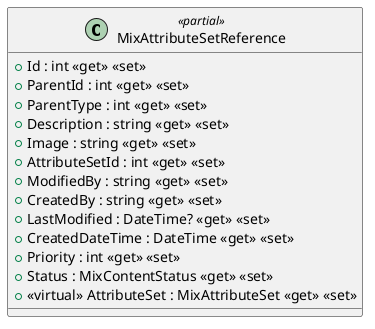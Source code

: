 @startuml
class MixAttributeSetReference <<partial>> {
    + Id : int <<get>> <<set>>
    + ParentId : int <<get>> <<set>>
    + ParentType : int <<get>> <<set>>
    + Description : string <<get>> <<set>>
    + Image : string <<get>> <<set>>
    + AttributeSetId : int <<get>> <<set>>
    + ModifiedBy : string <<get>> <<set>>
    + CreatedBy : string <<get>> <<set>>
    + LastModified : DateTime? <<get>> <<set>>
    + CreatedDateTime : DateTime <<get>> <<set>>
    + Priority : int <<get>> <<set>>
    + Status : MixContentStatus <<get>> <<set>>
    + <<virtual>> AttributeSet : MixAttributeSet <<get>> <<set>>
}
@enduml

